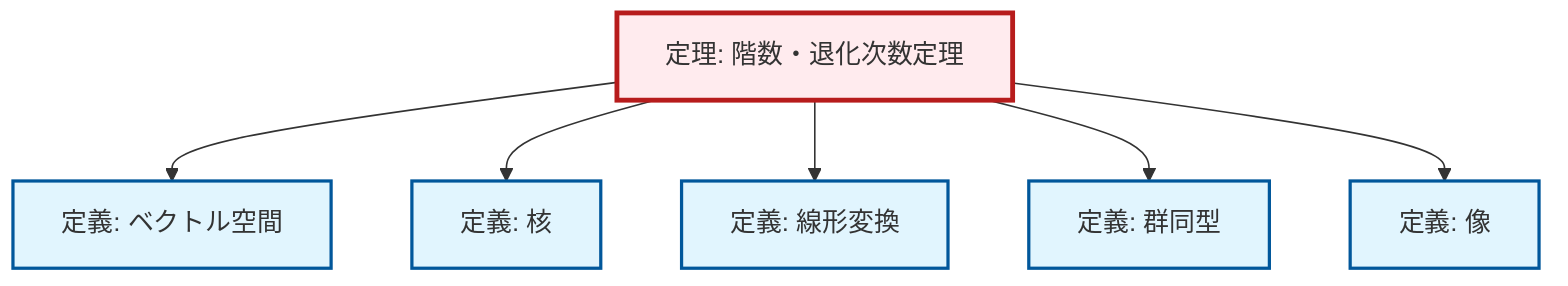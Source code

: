 graph TD
    classDef definition fill:#e1f5fe,stroke:#01579b,stroke-width:2px
    classDef theorem fill:#f3e5f5,stroke:#4a148c,stroke-width:2px
    classDef axiom fill:#fff3e0,stroke:#e65100,stroke-width:2px
    classDef example fill:#e8f5e9,stroke:#1b5e20,stroke-width:2px
    classDef current fill:#ffebee,stroke:#b71c1c,stroke-width:3px
    def-vector-space["定義: ベクトル空間"]:::definition
    def-kernel["定義: 核"]:::definition
    def-isomorphism["定義: 群同型"]:::definition
    thm-rank-nullity["定理: 階数・退化次数定理"]:::theorem
    def-linear-transformation["定義: 線形変換"]:::definition
    def-image["定義: 像"]:::definition
    thm-rank-nullity --> def-vector-space
    thm-rank-nullity --> def-kernel
    thm-rank-nullity --> def-linear-transformation
    thm-rank-nullity --> def-isomorphism
    thm-rank-nullity --> def-image
    class thm-rank-nullity current